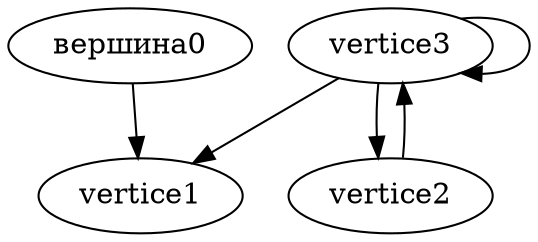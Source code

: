 digraph G {
вершина0 -> vertice1;
vertice2 -> vertice3;
vertice3 -> vertice2;
vertice3 -> vertice3;
vertice3 -> vertice1;
}
